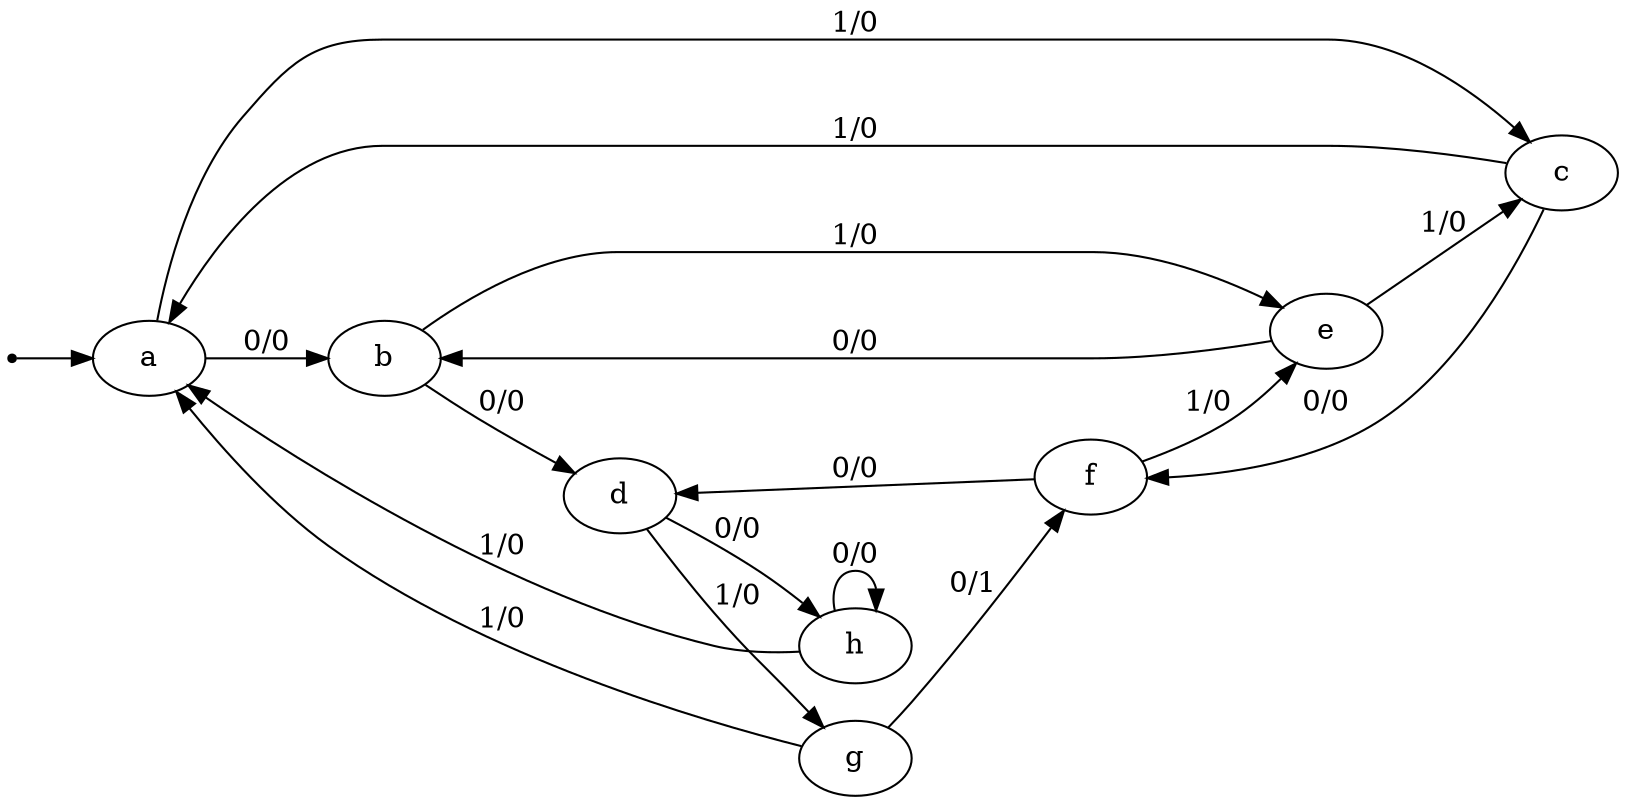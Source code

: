 digraph STG {
    rankdir=LR;

    INIT [shape=point];
    a [label="a"];
    b [label="b"];
    c [label="c"]
    d [label="d"];
    e [label="e"];
    f [label="f"];
    g [label="g"];
    h [label="h"];

    INIT -> a
    a -> b [label="0/0"];
    a -> c [label="1/0"];
    b -> d [label="0/0"];
    b -> e [label="1/0"];
    c -> f [label="0/0"];
    c -> a [label="1/0"];
    d -> h [label="0/0"];
    d -> g [label="1/0"];
    e -> b [label="0/0"];
    e -> c [label="1/0"];
    f -> d [label="0/0"];
    f -> e [label="1/0"];
    g -> f [label="0/1"];
    g -> a [label="1/0"];
    h -> h [label="0/0"];
    h -> a [label="1/0"];
}
